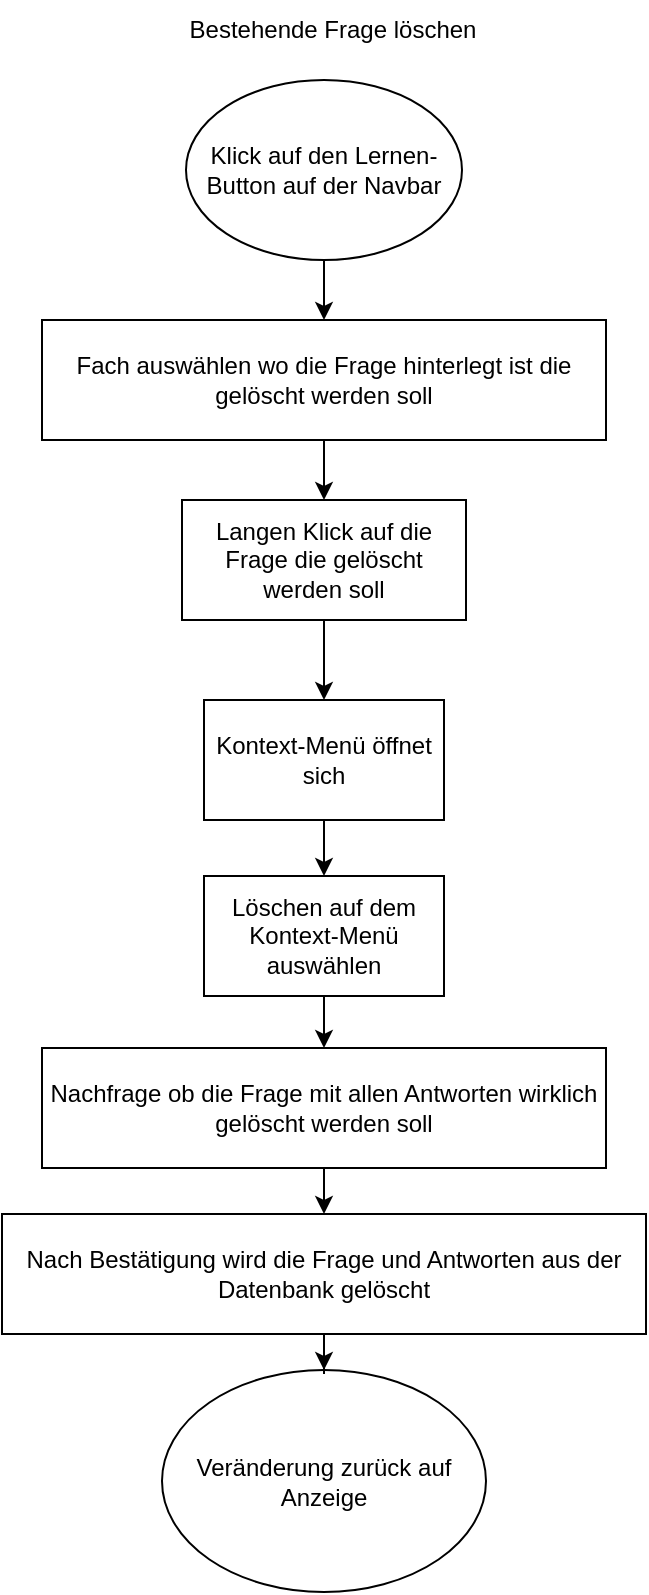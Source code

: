 <mxfile version="21.6.5" type="device">
  <diagram name="Seite-1" id="KstjcZxVzOwpBpc5Vgd_">
    <mxGraphModel dx="1354" dy="733" grid="1" gridSize="10" guides="1" tooltips="1" connect="1" arrows="1" fold="1" page="1" pageScale="1" pageWidth="827" pageHeight="1169" math="0" shadow="0">
      <root>
        <mxCell id="0" />
        <mxCell id="1" parent="0" />
        <mxCell id="FaLKs_6rNhQ8nzlApSxv-1" value="" style="edgeStyle=orthogonalEdgeStyle;rounded=0;orthogonalLoop=1;jettySize=auto;html=1;" edge="1" parent="1" source="FaLKs_6rNhQ8nzlApSxv-2" target="FaLKs_6rNhQ8nzlApSxv-16">
          <mxGeometry relative="1" as="geometry" />
        </mxCell>
        <mxCell id="FaLKs_6rNhQ8nzlApSxv-2" value="Klick auf den Lernen- Button auf der Navbar" style="ellipse;whiteSpace=wrap;html=1;" vertex="1" parent="1">
          <mxGeometry x="340" y="80" width="138" height="90" as="geometry" />
        </mxCell>
        <mxCell id="FaLKs_6rNhQ8nzlApSxv-3" value="Bestehende Frage löschen" style="text;html=1;strokeColor=none;fillColor=none;align=center;verticalAlign=middle;whiteSpace=wrap;rounded=0;" vertex="1" parent="1">
          <mxGeometry x="297" y="40" width="233" height="30" as="geometry" />
        </mxCell>
        <mxCell id="FaLKs_6rNhQ8nzlApSxv-4" value="" style="edgeStyle=orthogonalEdgeStyle;rounded=0;orthogonalLoop=1;jettySize=auto;html=1;" edge="1" parent="1" source="FaLKs_6rNhQ8nzlApSxv-5" target="FaLKs_6rNhQ8nzlApSxv-7">
          <mxGeometry relative="1" as="geometry" />
        </mxCell>
        <mxCell id="FaLKs_6rNhQ8nzlApSxv-5" value="Langen Klick auf die Frage die gelöscht werden soll" style="whiteSpace=wrap;html=1;" vertex="1" parent="1">
          <mxGeometry x="338" y="290" width="142" height="60" as="geometry" />
        </mxCell>
        <mxCell id="FaLKs_6rNhQ8nzlApSxv-6" value="" style="edgeStyle=orthogonalEdgeStyle;rounded=0;orthogonalLoop=1;jettySize=auto;html=1;" edge="1" parent="1" source="FaLKs_6rNhQ8nzlApSxv-7" target="FaLKs_6rNhQ8nzlApSxv-9">
          <mxGeometry relative="1" as="geometry" />
        </mxCell>
        <mxCell id="FaLKs_6rNhQ8nzlApSxv-7" value="Kontext-Menü öffnet sich" style="whiteSpace=wrap;html=1;" vertex="1" parent="1">
          <mxGeometry x="349" y="390" width="120" height="60" as="geometry" />
        </mxCell>
        <mxCell id="FaLKs_6rNhQ8nzlApSxv-8" value="" style="edgeStyle=orthogonalEdgeStyle;rounded=0;orthogonalLoop=1;jettySize=auto;html=1;" edge="1" parent="1" source="FaLKs_6rNhQ8nzlApSxv-9" target="FaLKs_6rNhQ8nzlApSxv-11">
          <mxGeometry relative="1" as="geometry" />
        </mxCell>
        <mxCell id="FaLKs_6rNhQ8nzlApSxv-9" value="Löschen auf dem Kontext-Menü auswählen" style="whiteSpace=wrap;html=1;" vertex="1" parent="1">
          <mxGeometry x="349" y="478" width="120" height="60" as="geometry" />
        </mxCell>
        <mxCell id="FaLKs_6rNhQ8nzlApSxv-10" value="" style="edgeStyle=orthogonalEdgeStyle;rounded=0;orthogonalLoop=1;jettySize=auto;html=1;" edge="1" parent="1" source="FaLKs_6rNhQ8nzlApSxv-11" target="FaLKs_6rNhQ8nzlApSxv-14">
          <mxGeometry relative="1" as="geometry" />
        </mxCell>
        <mxCell id="FaLKs_6rNhQ8nzlApSxv-11" value="Nachfrage ob die Frage mit allen Antworten wirklich gelöscht werden soll" style="whiteSpace=wrap;html=1;" vertex="1" parent="1">
          <mxGeometry x="268" y="564" width="282" height="60" as="geometry" />
        </mxCell>
        <mxCell id="FaLKs_6rNhQ8nzlApSxv-12" value="Veränderung zurück auf Anzeige" style="ellipse;whiteSpace=wrap;html=1;" vertex="1" parent="1">
          <mxGeometry x="328" y="725" width="162" height="111" as="geometry" />
        </mxCell>
        <mxCell id="FaLKs_6rNhQ8nzlApSxv-13" value="" style="edgeStyle=orthogonalEdgeStyle;rounded=0;orthogonalLoop=1;jettySize=auto;html=1;" edge="1" parent="1" source="FaLKs_6rNhQ8nzlApSxv-14" target="FaLKs_6rNhQ8nzlApSxv-12">
          <mxGeometry relative="1" as="geometry" />
        </mxCell>
        <mxCell id="FaLKs_6rNhQ8nzlApSxv-14" value="Nach Bestätigung wird die Frage und Antworten aus der Datenbank gelöscht" style="whiteSpace=wrap;html=1;" vertex="1" parent="1">
          <mxGeometry x="248" y="647" width="322" height="60" as="geometry" />
        </mxCell>
        <mxCell id="FaLKs_6rNhQ8nzlApSxv-15" value="" style="edgeStyle=orthogonalEdgeStyle;rounded=0;orthogonalLoop=1;jettySize=auto;html=1;" edge="1" parent="1" source="FaLKs_6rNhQ8nzlApSxv-16" target="FaLKs_6rNhQ8nzlApSxv-5">
          <mxGeometry relative="1" as="geometry" />
        </mxCell>
        <mxCell id="FaLKs_6rNhQ8nzlApSxv-16" value="Fach auswählen wo die Frage hinterlegt ist die gelöscht werden soll" style="whiteSpace=wrap;html=1;" vertex="1" parent="1">
          <mxGeometry x="268" y="200" width="282" height="60" as="geometry" />
        </mxCell>
      </root>
    </mxGraphModel>
  </diagram>
</mxfile>
